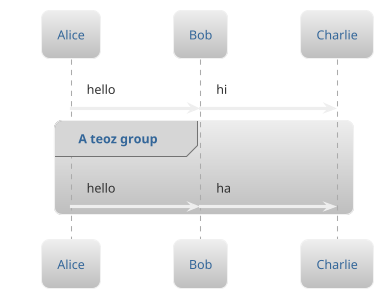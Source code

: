 ' Do not edit
' Theme Gallery
' autogenerated by script
'
@startuml
!theme silver
!pragma teoz true
Alice -> Bob : hello
& Bob -> Charlie : hi
group A teoz group
Alice -> Bob : hello
& Bob -> Charlie : ha
end
@enduml
